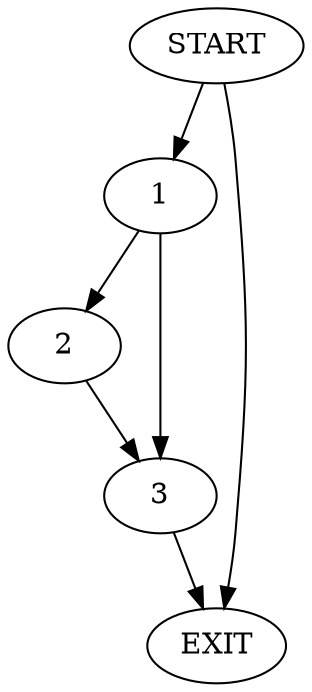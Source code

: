 digraph { 
0 [label="START"];
1;
2;
3;
4[label="EXIT"];
0 -> 4;
0 -> 1;
1 -> 2;
1 -> 3;
2 -> 3;
3 -> 4;
}
